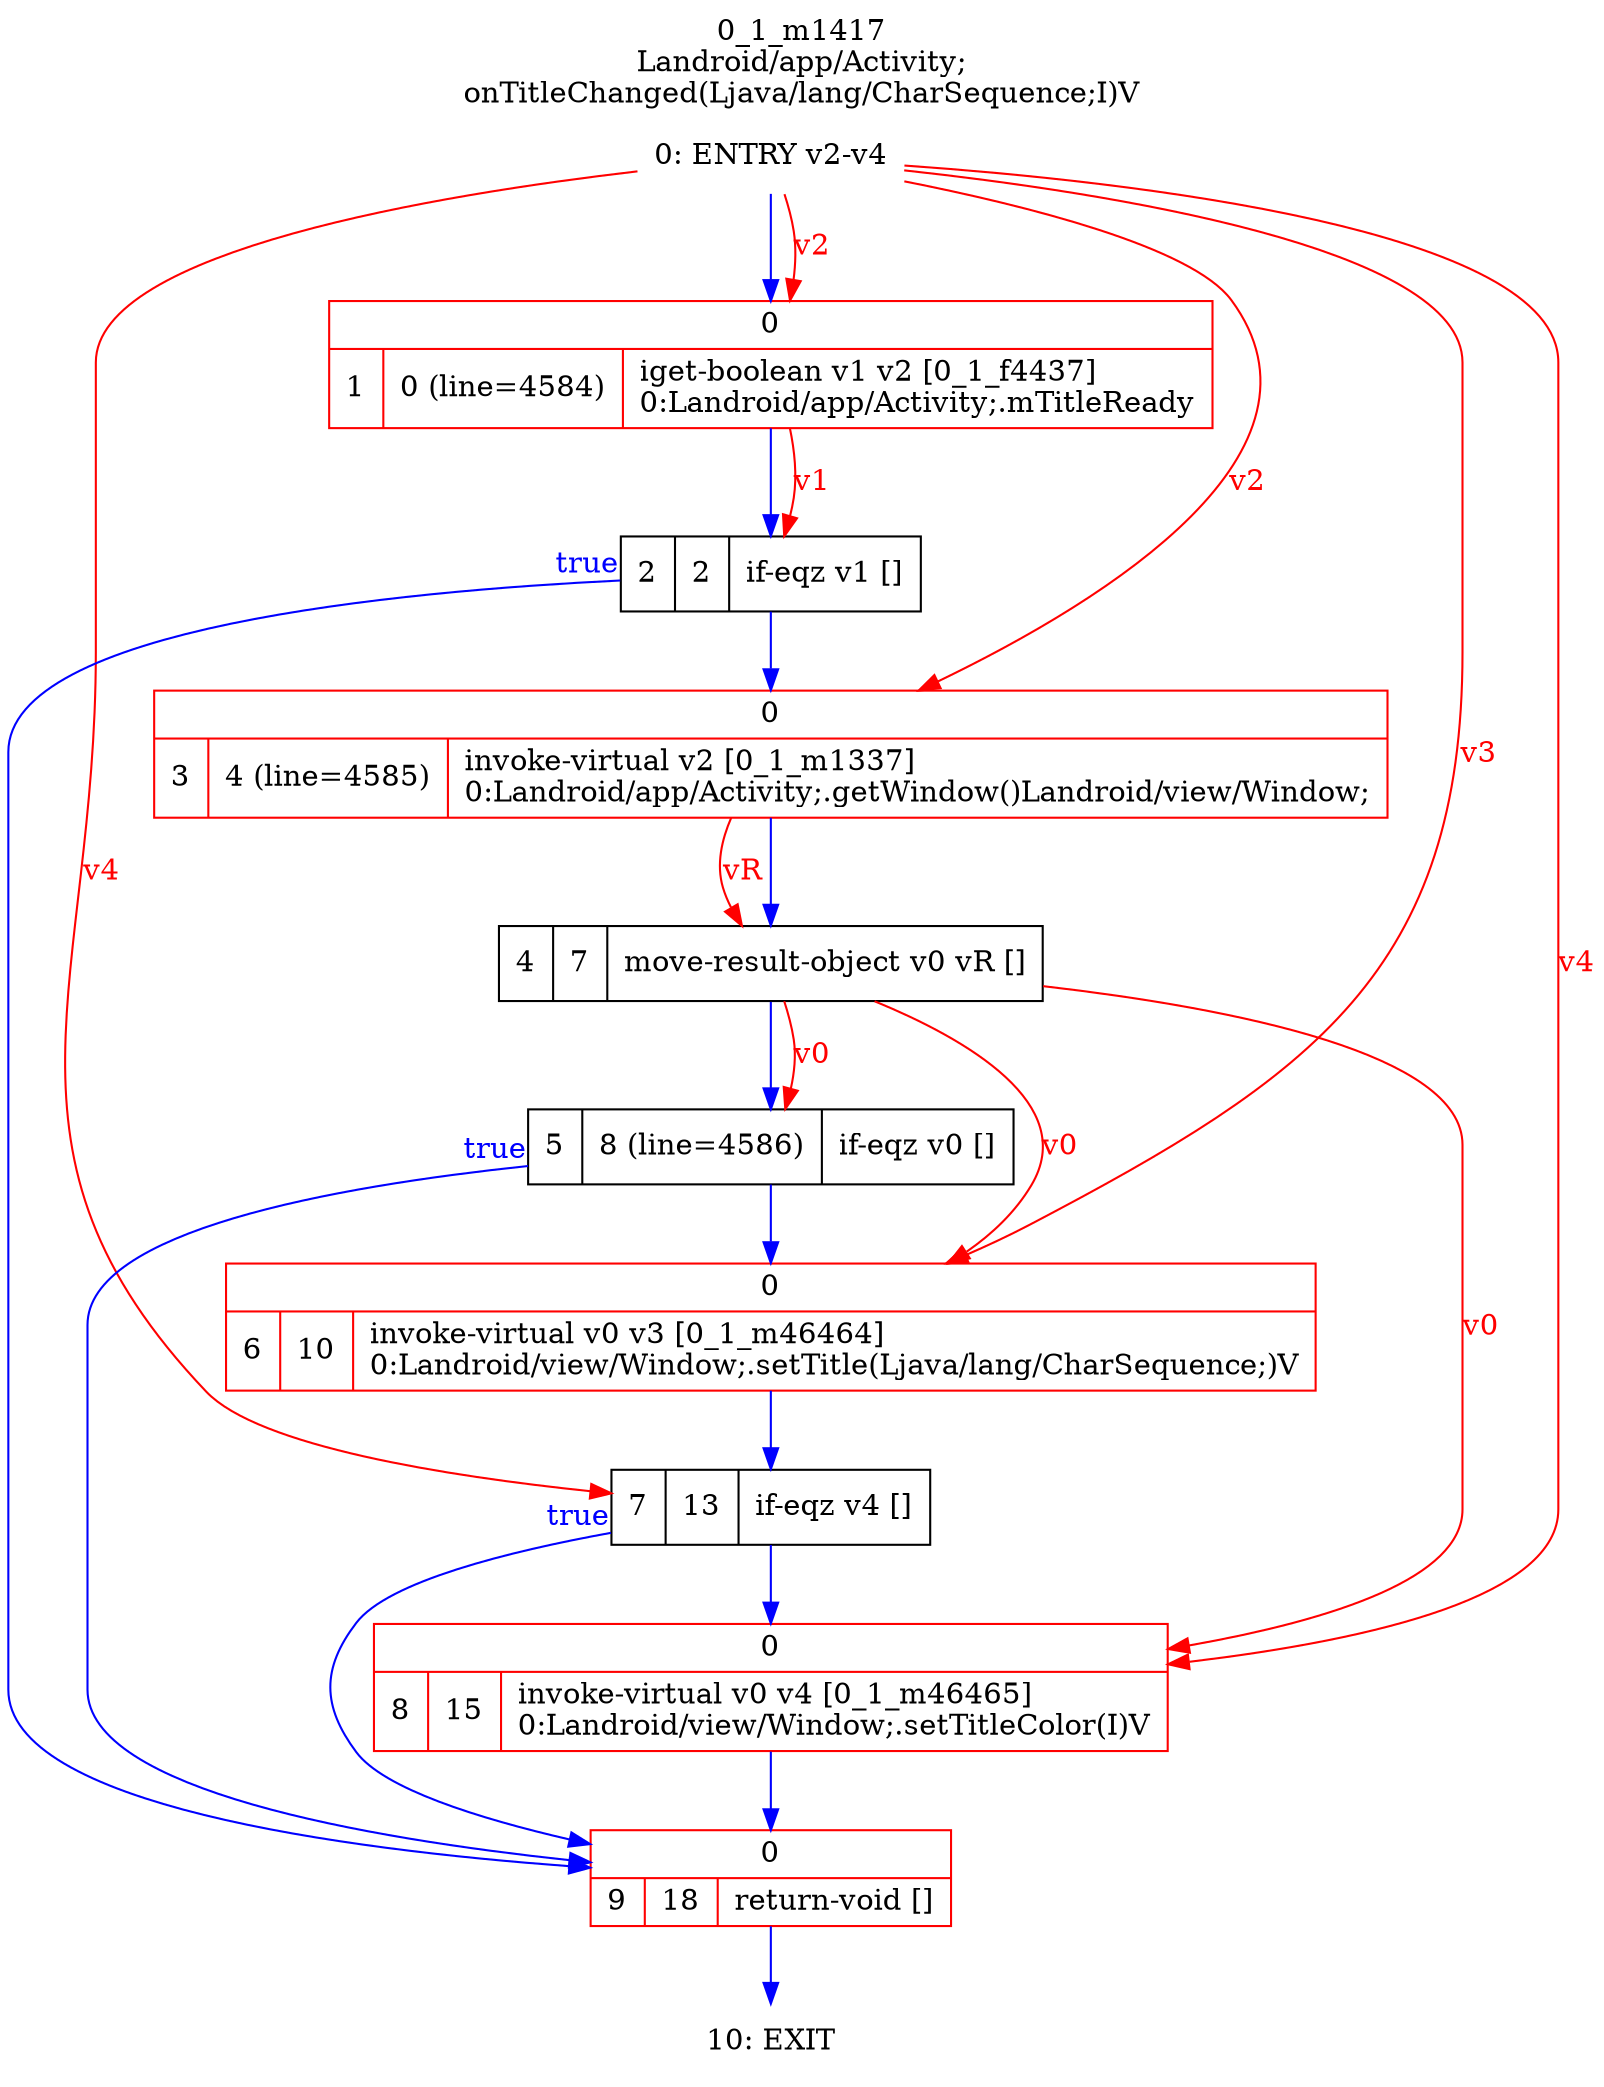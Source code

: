 digraph G {
rankdir=UD;
labelloc=t;
label="0_1_m1417\nLandroid/app/Activity;
onTitleChanged(Ljava/lang/CharSequence;I)V";
0[label="0: ENTRY v2-v4",shape=plaintext];
1[label="{0|{1|0 (line=4584)|iget-boolean v1 v2 [0_1_f4437]\l0:Landroid/app/Activity;.mTitleReady\l}}",shape=record, color=red];
2[label="2|2|if-eqz v1 []\l",shape=record];
3[label="{0|{3|4 (line=4585)|invoke-virtual v2 [0_1_m1337]\l0:Landroid/app/Activity;.getWindow()Landroid/view/Window;\l}}",shape=record,URL="0_1_m1337.dot", color=red];
4[label="4|7|move-result-object v0 vR []\l",shape=record];
5[label="5|8 (line=4586)|if-eqz v0 []\l",shape=record];
6[label="{0|{6|10|invoke-virtual v0 v3 [0_1_m46464]\l0:Landroid/view/Window;.setTitle(Ljava/lang/CharSequence;)V\l}}",shape=record,URL="0_1_m46464.dot", color=red];
7[label="7|13|if-eqz v4 []\l",shape=record];
8[label="{0|{8|15|invoke-virtual v0 v4 [0_1_m46465]\l0:Landroid/view/Window;.setTitleColor(I)V\l}}",shape=record,URL="0_1_m46465.dot", color=red];
9[label="{0|{9|18|return-void []\l}}",shape=record, color=red];
10[label="10: EXIT",shape=plaintext];
0->1 [color=blue, fontcolor=blue,weight=100, taillabel=""];
1->2 [color=blue, fontcolor=blue,weight=100, taillabel=""];
2->9 [color=blue, fontcolor=blue,weight=10, taillabel="true"];
2->3 [color=blue, fontcolor=blue,weight=100, taillabel=""];
3->4 [color=blue, fontcolor=blue,weight=100, taillabel=""];
4->5 [color=blue, fontcolor=blue,weight=100, taillabel=""];
5->9 [color=blue, fontcolor=blue,weight=10, taillabel="true"];
5->6 [color=blue, fontcolor=blue,weight=100, taillabel=""];
6->7 [color=blue, fontcolor=blue,weight=100, taillabel=""];
7->9 [color=blue, fontcolor=blue,weight=10, taillabel="true"];
7->8 [color=blue, fontcolor=blue,weight=100, taillabel=""];
8->9 [color=blue, fontcolor=blue,weight=100, taillabel=""];
9->10 [color=blue, fontcolor=blue,weight=100, taillabel=""];
0->1 [color=red, fontcolor=red, label="v2"];
1->2 [color=red, fontcolor=red, label="v1"];
0->3 [color=red, fontcolor=red, label="v2"];
3->4 [color=red, fontcolor=red, label="vR"];
4->5 [color=red, fontcolor=red, label="v0"];
0->6 [color=red, fontcolor=red, label="v3"];
4->6 [color=red, fontcolor=red, label="v0"];
0->7 [color=red, fontcolor=red, label="v4"];
0->8 [color=red, fontcolor=red, label="v4"];
4->8 [color=red, fontcolor=red, label="v0"];
}
